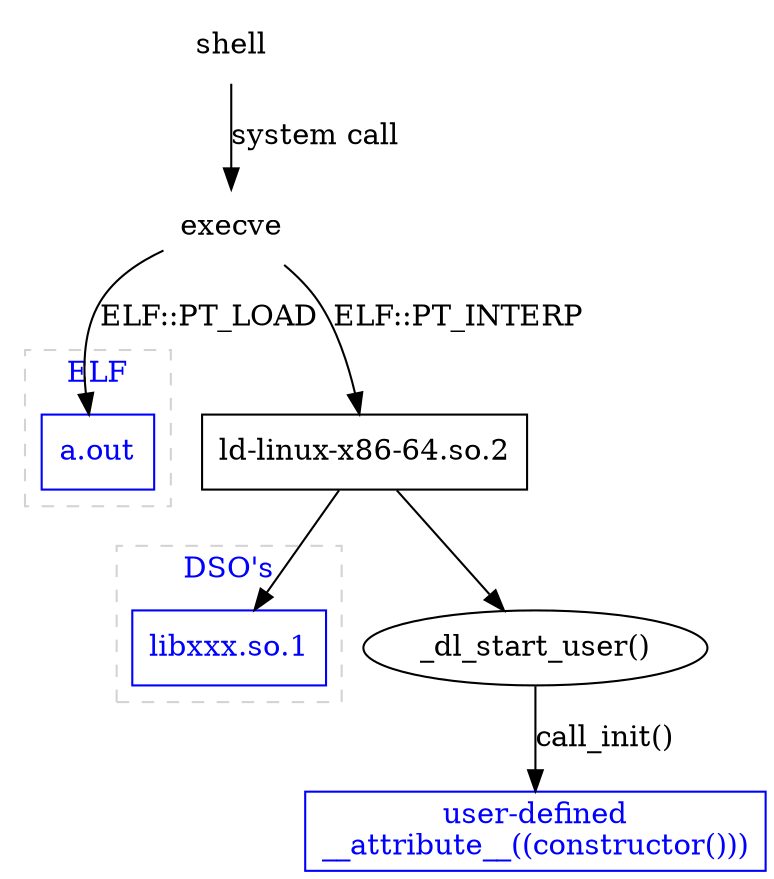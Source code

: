 digraph G {
    {node [shape=plaintext] "shell"};
    {node [shape=plaintext] "execve"};
    subgraph cluster_elf {
        label="ELF";
        fontcolor=blue;
        style=dashed;
        color=lightgrey;
        node [color=blue, fontcolor=blue];
        edge [color=blue, fontcolor=blue];

        {node [shape=box, label="a.out"] "Executable"};
    }

    {node [shape=box, label="ld-linux-x86-64.so.2"] "Interpreter"};

    subgraph cluster_dso {
        label="DSO's";
        fontcolor=blue;
        style=dashed;
        color=lightgrey;
        node [color=blue, fontcolor=blue];
        edge [color=blue, fontcolor=blue];

        {node [shape=box, label="libxxx.so.1"] "dso_1"};
    }

    user_ctor [shape=box, label="user-defined\n__attribute__((constructor()))",
               color=blue, fontcolor=blue];

    "shell" -> "execve" [label="system call"];
    "execve" -> "Executable" [label="ELF::PT_LOAD"];
    "execve" -> "Interpreter" [label="ELF::PT_INTERP"];
    "Interpreter" -> "_dl_start_user()";
    "_dl_start_user()" -> user_ctor [label="call_init()"];
    "Interpreter" -> "dso_1";
}
